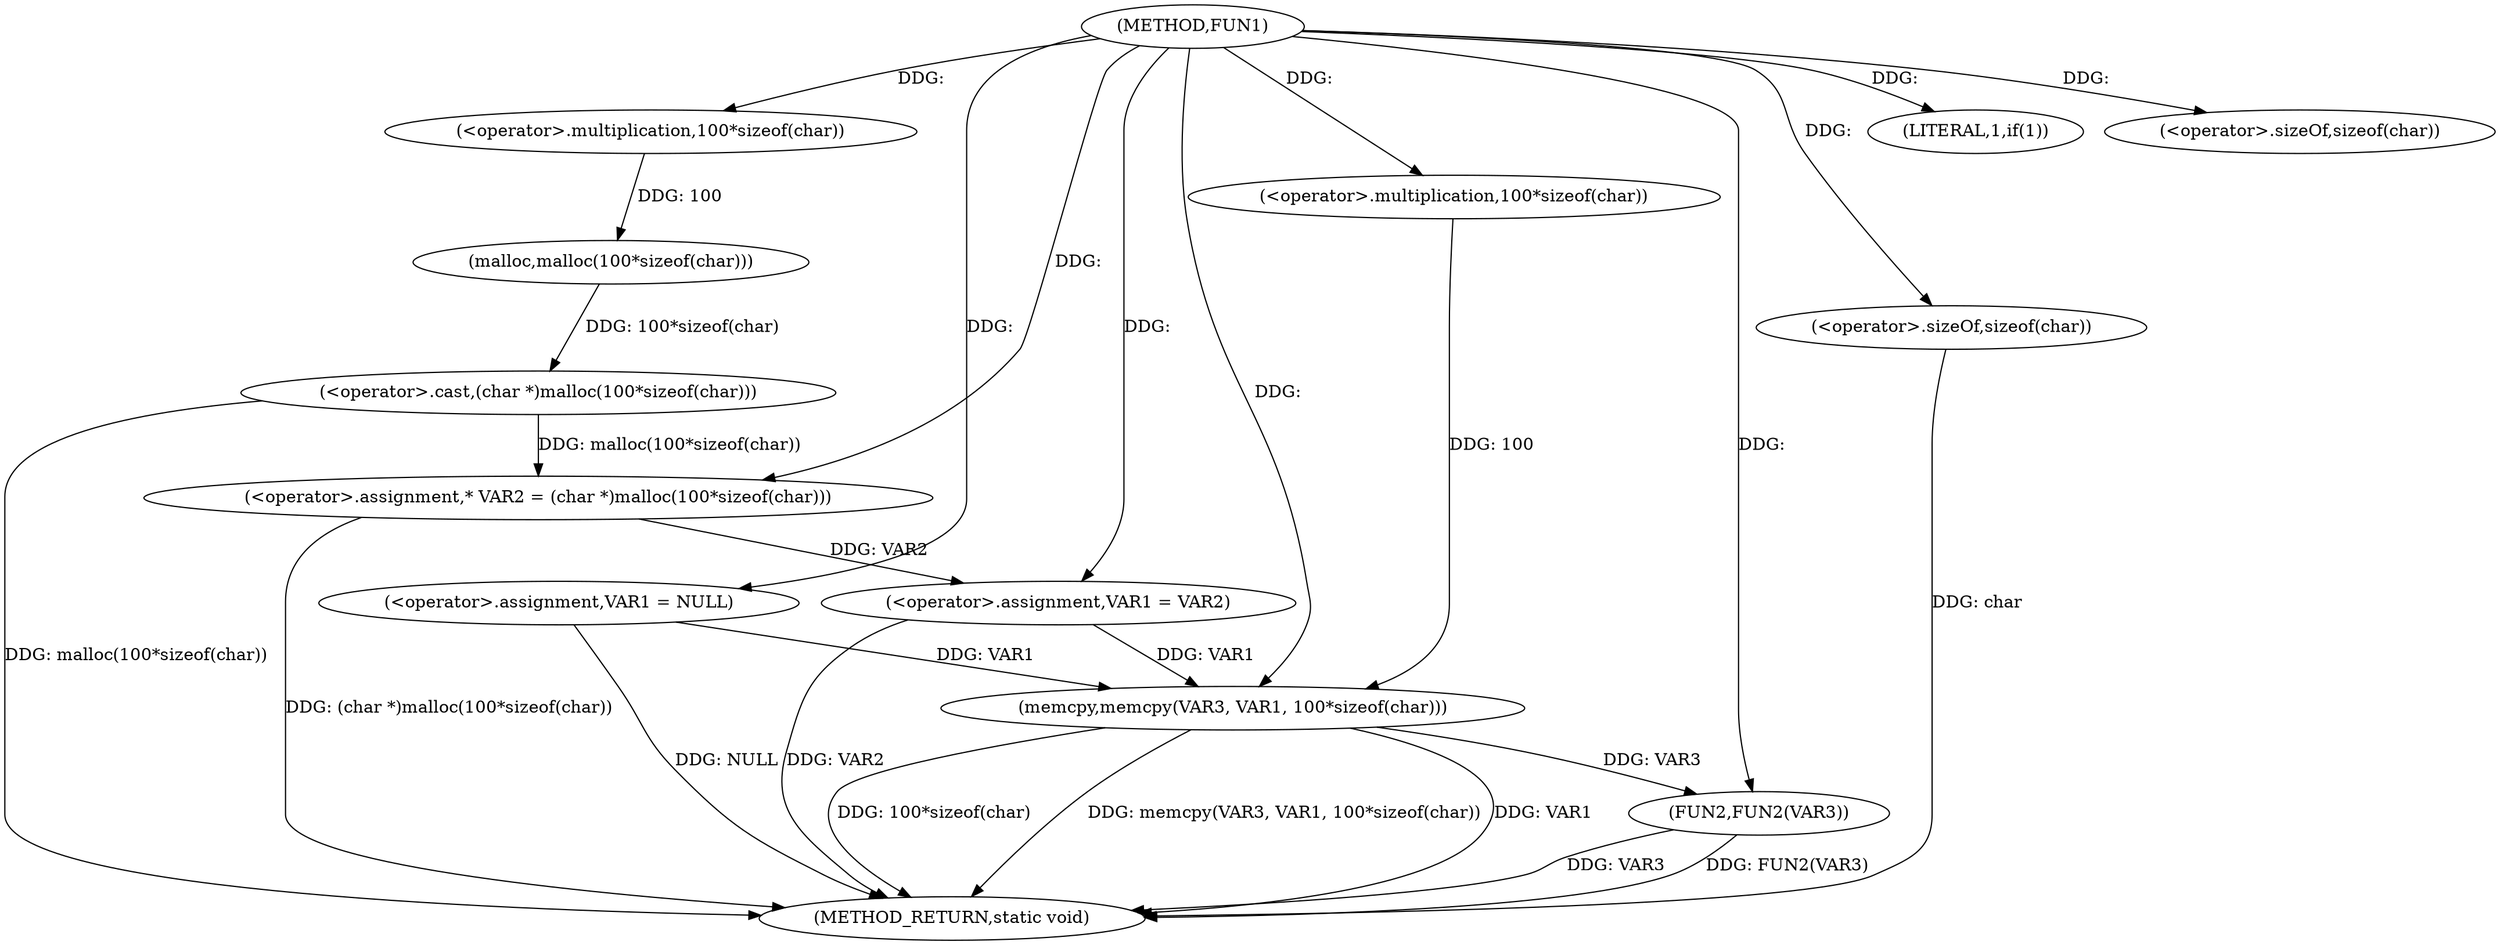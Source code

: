 digraph FUN1 {  
"1000100" [label = "(METHOD,FUN1)" ]
"1000134" [label = "(METHOD_RETURN,static void)" ]
"1000103" [label = "(<operator>.assignment,VAR1 = NULL)" ]
"1000107" [label = "(LITERAL,1,if(1))" ]
"1000111" [label = "(<operator>.assignment,* VAR2 = (char *)malloc(100*sizeof(char)))" ]
"1000113" [label = "(<operator>.cast,(char *)malloc(100*sizeof(char)))" ]
"1000115" [label = "(malloc,malloc(100*sizeof(char)))" ]
"1000116" [label = "(<operator>.multiplication,100*sizeof(char))" ]
"1000118" [label = "(<operator>.sizeOf,sizeof(char))" ]
"1000120" [label = "(<operator>.assignment,VAR1 = VAR2)" ]
"1000125" [label = "(memcpy,memcpy(VAR3, VAR1, 100*sizeof(char)))" ]
"1000128" [label = "(<operator>.multiplication,100*sizeof(char))" ]
"1000130" [label = "(<operator>.sizeOf,sizeof(char))" ]
"1000132" [label = "(FUN2,FUN2(VAR3))" ]
  "1000125" -> "1000134"  [ label = "DDG: memcpy(VAR3, VAR1, 100*sizeof(char))"] 
  "1000103" -> "1000134"  [ label = "DDG: NULL"] 
  "1000132" -> "1000134"  [ label = "DDG: FUN2(VAR3)"] 
  "1000113" -> "1000134"  [ label = "DDG: malloc(100*sizeof(char))"] 
  "1000125" -> "1000134"  [ label = "DDG: VAR1"] 
  "1000132" -> "1000134"  [ label = "DDG: VAR3"] 
  "1000120" -> "1000134"  [ label = "DDG: VAR2"] 
  "1000125" -> "1000134"  [ label = "DDG: 100*sizeof(char)"] 
  "1000130" -> "1000134"  [ label = "DDG: char"] 
  "1000111" -> "1000134"  [ label = "DDG: (char *)malloc(100*sizeof(char))"] 
  "1000100" -> "1000103"  [ label = "DDG: "] 
  "1000100" -> "1000107"  [ label = "DDG: "] 
  "1000113" -> "1000111"  [ label = "DDG: malloc(100*sizeof(char))"] 
  "1000100" -> "1000111"  [ label = "DDG: "] 
  "1000115" -> "1000113"  [ label = "DDG: 100*sizeof(char)"] 
  "1000116" -> "1000115"  [ label = "DDG: 100"] 
  "1000100" -> "1000116"  [ label = "DDG: "] 
  "1000100" -> "1000118"  [ label = "DDG: "] 
  "1000111" -> "1000120"  [ label = "DDG: VAR2"] 
  "1000100" -> "1000120"  [ label = "DDG: "] 
  "1000100" -> "1000125"  [ label = "DDG: "] 
  "1000103" -> "1000125"  [ label = "DDG: VAR1"] 
  "1000120" -> "1000125"  [ label = "DDG: VAR1"] 
  "1000128" -> "1000125"  [ label = "DDG: 100"] 
  "1000100" -> "1000128"  [ label = "DDG: "] 
  "1000100" -> "1000130"  [ label = "DDG: "] 
  "1000125" -> "1000132"  [ label = "DDG: VAR3"] 
  "1000100" -> "1000132"  [ label = "DDG: "] 
}
